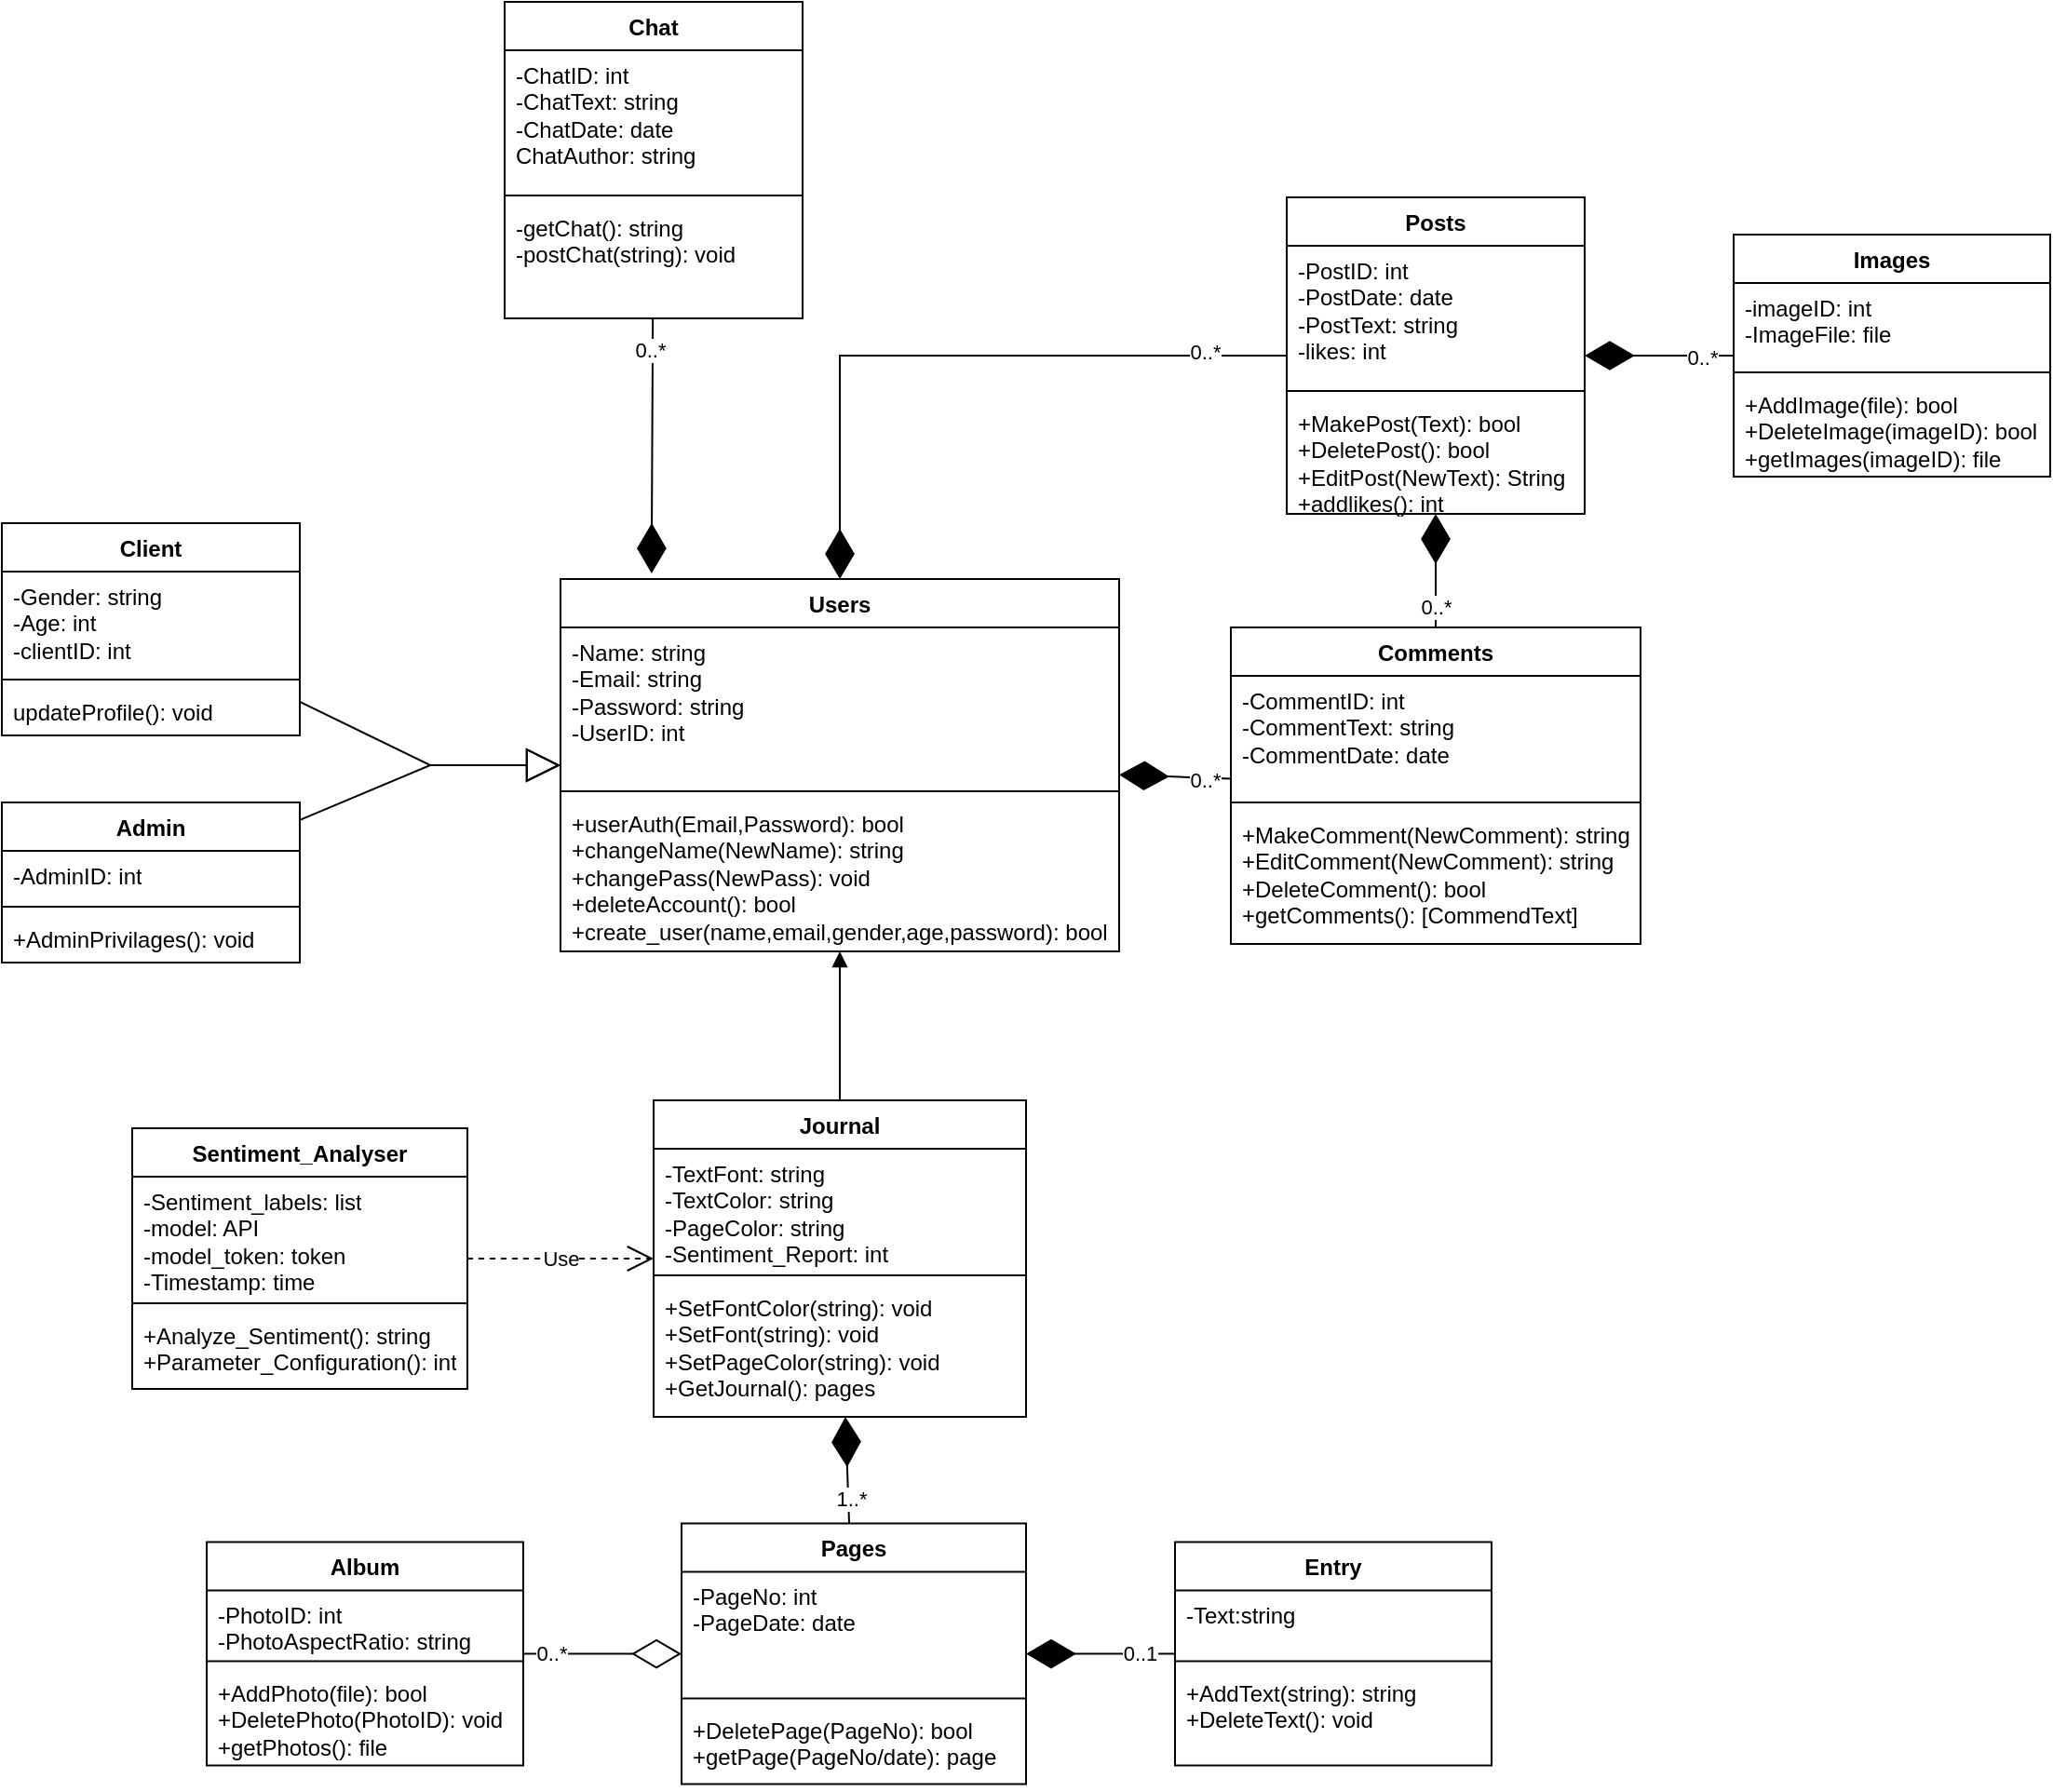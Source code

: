 <mxfile version="23.1.6" type="device">
  <diagram id="C5RBs43oDa-KdzZeNtuy" name="Page-1">
    <mxGraphModel dx="2261" dy="1907" grid="1" gridSize="10" guides="1" tooltips="1" connect="1" arrows="1" fold="1" page="1" pageScale="1" pageWidth="827" pageHeight="1169" background="#ffffff" math="0" shadow="0">
      <root>
        <mxCell id="WIyWlLk6GJQsqaUBKTNV-0" />
        <mxCell id="WIyWlLk6GJQsqaUBKTNV-1" parent="WIyWlLk6GJQsqaUBKTNV-0" />
        <mxCell id="Gog8sl2S-dPBZnZGHHs7-5" value="Users" style="swimlane;fontStyle=1;align=center;verticalAlign=top;childLayout=stackLayout;horizontal=1;startSize=26;horizontalStack=0;resizeParent=1;resizeParentMax=0;resizeLast=0;collapsible=1;marginBottom=0;whiteSpace=wrap;html=1;" parent="WIyWlLk6GJQsqaUBKTNV-1" vertex="1">
          <mxGeometry x="-150" y="-40" width="300" height="200" as="geometry" />
        </mxCell>
        <mxCell id="Gog8sl2S-dPBZnZGHHs7-6" value="-Name: string&lt;br&gt;-Email: string&lt;br&gt;-Password: string&lt;br&gt;&lt;div&gt;-UserID: int&lt;/div&gt;" style="text;strokeColor=none;fillColor=none;align=left;verticalAlign=top;spacingLeft=4;spacingRight=4;overflow=hidden;rotatable=0;points=[[0,0.5],[1,0.5]];portConstraint=eastwest;whiteSpace=wrap;html=1;" parent="Gog8sl2S-dPBZnZGHHs7-5" vertex="1">
          <mxGeometry y="26" width="300" height="84" as="geometry" />
        </mxCell>
        <mxCell id="Gog8sl2S-dPBZnZGHHs7-7" value="" style="line;strokeWidth=1;fillColor=none;align=left;verticalAlign=middle;spacingTop=-1;spacingLeft=3;spacingRight=3;rotatable=0;labelPosition=right;points=[];portConstraint=eastwest;strokeColor=inherit;" parent="Gog8sl2S-dPBZnZGHHs7-5" vertex="1">
          <mxGeometry y="110" width="300" height="8" as="geometry" />
        </mxCell>
        <mxCell id="Gog8sl2S-dPBZnZGHHs7-8" value="+userAuth(Email,Password): bool&lt;br&gt;+changeName(NewName): string&lt;br&gt;+changePass(NewPass): void&lt;br&gt;+deleteAccount(): bool&lt;br&gt;+create_user(name,email,gender,age,password): bool" style="text;strokeColor=none;fillColor=none;align=left;verticalAlign=top;spacingLeft=4;spacingRight=4;overflow=hidden;rotatable=0;points=[[0,0.5],[1,0.5]];portConstraint=eastwest;whiteSpace=wrap;html=1;" parent="Gog8sl2S-dPBZnZGHHs7-5" vertex="1">
          <mxGeometry y="118" width="300" height="82" as="geometry" />
        </mxCell>
        <mxCell id="Gog8sl2S-dPBZnZGHHs7-10" value="Posts" style="swimlane;fontStyle=1;align=center;verticalAlign=top;childLayout=stackLayout;horizontal=1;startSize=26;horizontalStack=0;resizeParent=1;resizeParentMax=0;resizeLast=0;collapsible=1;marginBottom=0;whiteSpace=wrap;html=1;" parent="WIyWlLk6GJQsqaUBKTNV-1" vertex="1">
          <mxGeometry x="240" y="-245" width="160" height="170" as="geometry" />
        </mxCell>
        <mxCell id="Gog8sl2S-dPBZnZGHHs7-11" value="-PostID: int&lt;br&gt;-PostDate: date&lt;br&gt;-PostText: string&lt;div&gt;-likes: int&lt;/div&gt;" style="text;strokeColor=none;fillColor=none;align=left;verticalAlign=top;spacingLeft=4;spacingRight=4;overflow=hidden;rotatable=0;points=[[0,0.5],[1,0.5]];portConstraint=eastwest;whiteSpace=wrap;html=1;" parent="Gog8sl2S-dPBZnZGHHs7-10" vertex="1">
          <mxGeometry y="26" width="160" height="74" as="geometry" />
        </mxCell>
        <mxCell id="Gog8sl2S-dPBZnZGHHs7-12" value="" style="line;strokeWidth=1;fillColor=none;align=left;verticalAlign=middle;spacingTop=-1;spacingLeft=3;spacingRight=3;rotatable=0;labelPosition=right;points=[];portConstraint=eastwest;strokeColor=inherit;" parent="Gog8sl2S-dPBZnZGHHs7-10" vertex="1">
          <mxGeometry y="100" width="160" height="8" as="geometry" />
        </mxCell>
        <mxCell id="Gog8sl2S-dPBZnZGHHs7-13" value="+MakePost(Text): bool&lt;br&gt;+DeletePost(): bool&lt;br&gt;+EditPost(NewText): String&lt;br&gt;+addlikes(): int" style="text;strokeColor=none;fillColor=none;align=left;verticalAlign=top;spacingLeft=4;spacingRight=4;overflow=hidden;rotatable=0;points=[[0,0.5],[1,0.5]];portConstraint=eastwest;whiteSpace=wrap;html=1;" parent="Gog8sl2S-dPBZnZGHHs7-10" vertex="1">
          <mxGeometry y="108" width="160" height="62" as="geometry" />
        </mxCell>
        <mxCell id="Gog8sl2S-dPBZnZGHHs7-18" value="Comments" style="swimlane;fontStyle=1;align=center;verticalAlign=top;childLayout=stackLayout;horizontal=1;startSize=26;horizontalStack=0;resizeParent=1;resizeParentMax=0;resizeLast=0;collapsible=1;marginBottom=0;whiteSpace=wrap;html=1;" parent="WIyWlLk6GJQsqaUBKTNV-1" vertex="1">
          <mxGeometry x="210" y="-14" width="220" height="170" as="geometry" />
        </mxCell>
        <mxCell id="Gog8sl2S-dPBZnZGHHs7-19" value="-CommentID: int&lt;br&gt;-CommentText: string&lt;br&gt;-CommentDate: date" style="text;strokeColor=none;fillColor=none;align=left;verticalAlign=top;spacingLeft=4;spacingRight=4;overflow=hidden;rotatable=0;points=[[0,0.5],[1,0.5]];portConstraint=eastwest;whiteSpace=wrap;html=1;" parent="Gog8sl2S-dPBZnZGHHs7-18" vertex="1">
          <mxGeometry y="26" width="220" height="64" as="geometry" />
        </mxCell>
        <mxCell id="Gog8sl2S-dPBZnZGHHs7-20" value="" style="line;strokeWidth=1;fillColor=none;align=left;verticalAlign=middle;spacingTop=-1;spacingLeft=3;spacingRight=3;rotatable=0;labelPosition=right;points=[];portConstraint=eastwest;strokeColor=inherit;" parent="Gog8sl2S-dPBZnZGHHs7-18" vertex="1">
          <mxGeometry y="90" width="220" height="8" as="geometry" />
        </mxCell>
        <mxCell id="Gog8sl2S-dPBZnZGHHs7-21" value="+MakeComment(NewComment): string&lt;br&gt;+EditComment(NewComment): string&lt;br&gt;+DeleteComment(): bool&lt;br&gt;+getComments(): [CommendText]" style="text;strokeColor=none;fillColor=none;align=left;verticalAlign=top;spacingLeft=4;spacingRight=4;overflow=hidden;rotatable=0;points=[[0,0.5],[1,0.5]];portConstraint=eastwest;whiteSpace=wrap;html=1;" parent="Gog8sl2S-dPBZnZGHHs7-18" vertex="1">
          <mxGeometry y="98" width="220" height="72" as="geometry" />
        </mxCell>
        <mxCell id="Gog8sl2S-dPBZnZGHHs7-25" value="" style="endArrow=diamondThin;endFill=1;endSize=24;html=1;rounded=0;" parent="WIyWlLk6GJQsqaUBKTNV-1" source="Gog8sl2S-dPBZnZGHHs7-18" target="Gog8sl2S-dPBZnZGHHs7-10" edge="1">
          <mxGeometry width="160" relative="1" as="geometry">
            <mxPoint x="620" y="110" as="sourcePoint" />
            <mxPoint x="680" y="180" as="targetPoint" />
            <Array as="points" />
          </mxGeometry>
        </mxCell>
        <mxCell id="Gog8sl2S-dPBZnZGHHs7-33" value="0..*" style="edgeLabel;html=1;align=center;verticalAlign=middle;resizable=0;points=[];" parent="Gog8sl2S-dPBZnZGHHs7-25" vertex="1" connectable="0">
          <mxGeometry x="-0.647" relative="1" as="geometry">
            <mxPoint as="offset" />
          </mxGeometry>
        </mxCell>
        <mxCell id="Gog8sl2S-dPBZnZGHHs7-26" value="" style="endArrow=diamondThin;endFill=1;endSize=24;html=1;rounded=0;" parent="WIyWlLk6GJQsqaUBKTNV-1" source="Gog8sl2S-dPBZnZGHHs7-18" target="Gog8sl2S-dPBZnZGHHs7-5" edge="1">
          <mxGeometry width="160" relative="1" as="geometry">
            <mxPoint x="330" y="220" as="sourcePoint" />
            <mxPoint x="420" y="360" as="targetPoint" />
          </mxGeometry>
        </mxCell>
        <mxCell id="Gog8sl2S-dPBZnZGHHs7-77" value="0..*" style="edgeLabel;html=1;align=center;verticalAlign=middle;resizable=0;points=[];" parent="Gog8sl2S-dPBZnZGHHs7-26" vertex="1" connectable="0">
          <mxGeometry x="-0.52" y="1" relative="1" as="geometry">
            <mxPoint as="offset" />
          </mxGeometry>
        </mxCell>
        <mxCell id="Gog8sl2S-dPBZnZGHHs7-27" value="" style="endArrow=diamondThin;endFill=1;endSize=24;html=1;rounded=0;" parent="WIyWlLk6GJQsqaUBKTNV-1" source="Gog8sl2S-dPBZnZGHHs7-10" target="Gog8sl2S-dPBZnZGHHs7-5" edge="1">
          <mxGeometry width="160" relative="1" as="geometry">
            <mxPoint x="540" y="308" as="sourcePoint" />
            <mxPoint x="330" y="308" as="targetPoint" />
            <Array as="points">
              <mxPoint y="-160" />
            </Array>
          </mxGeometry>
        </mxCell>
        <mxCell id="Gog8sl2S-dPBZnZGHHs7-34" value="0..*" style="edgeLabel;html=1;align=center;verticalAlign=middle;resizable=0;points=[];" parent="Gog8sl2S-dPBZnZGHHs7-27" vertex="1" connectable="0">
          <mxGeometry x="-0.754" y="-2" relative="1" as="geometry">
            <mxPoint as="offset" />
          </mxGeometry>
        </mxCell>
        <mxCell id="Gog8sl2S-dPBZnZGHHs7-28" value="Journal" style="swimlane;fontStyle=1;align=center;verticalAlign=top;childLayout=stackLayout;horizontal=1;startSize=26;horizontalStack=0;resizeParent=1;resizeParentMax=0;resizeLast=0;collapsible=1;marginBottom=0;whiteSpace=wrap;html=1;" parent="WIyWlLk6GJQsqaUBKTNV-1" vertex="1">
          <mxGeometry x="-100" y="240" width="200" height="170" as="geometry" />
        </mxCell>
        <mxCell id="Gog8sl2S-dPBZnZGHHs7-29" value="-TextFont: string&lt;br&gt;-TextColor: string&lt;br&gt;-PageColor: string&lt;br&gt;-Sentiment_Report: int" style="text;strokeColor=none;fillColor=none;align=left;verticalAlign=top;spacingLeft=4;spacingRight=4;overflow=hidden;rotatable=0;points=[[0,0.5],[1,0.5]];portConstraint=eastwest;whiteSpace=wrap;html=1;" parent="Gog8sl2S-dPBZnZGHHs7-28" vertex="1">
          <mxGeometry y="26" width="200" height="64" as="geometry" />
        </mxCell>
        <mxCell id="Gog8sl2S-dPBZnZGHHs7-30" value="" style="line;strokeWidth=1;fillColor=none;align=left;verticalAlign=middle;spacingTop=-1;spacingLeft=3;spacingRight=3;rotatable=0;labelPosition=right;points=[];portConstraint=eastwest;strokeColor=inherit;" parent="Gog8sl2S-dPBZnZGHHs7-28" vertex="1">
          <mxGeometry y="90" width="200" height="8" as="geometry" />
        </mxCell>
        <mxCell id="Gog8sl2S-dPBZnZGHHs7-31" value="+SetFontColor(string): void&lt;br&gt;+SetFont(string): void&lt;br&gt;+SetPageColor(string): void&lt;br&gt;+GetJournal(): pages" style="text;strokeColor=none;fillColor=none;align=left;verticalAlign=top;spacingLeft=4;spacingRight=4;overflow=hidden;rotatable=0;points=[[0,0.5],[1,0.5]];portConstraint=eastwest;whiteSpace=wrap;html=1;" parent="Gog8sl2S-dPBZnZGHHs7-28" vertex="1">
          <mxGeometry y="98" width="200" height="72" as="geometry" />
        </mxCell>
        <mxCell id="Gog8sl2S-dPBZnZGHHs7-39" value="Pages" style="swimlane;fontStyle=1;align=center;verticalAlign=top;childLayout=stackLayout;horizontal=1;startSize=26;horizontalStack=0;resizeParent=1;resizeParentMax=0;resizeLast=0;collapsible=1;marginBottom=0;whiteSpace=wrap;html=1;" parent="WIyWlLk6GJQsqaUBKTNV-1" vertex="1">
          <mxGeometry x="-85" y="467.27" width="185" height="140" as="geometry" />
        </mxCell>
        <mxCell id="Gog8sl2S-dPBZnZGHHs7-40" value="-PageNo: int&lt;br&gt;-PageDate: date" style="text;strokeColor=none;fillColor=none;align=left;verticalAlign=top;spacingLeft=4;spacingRight=4;overflow=hidden;rotatable=0;points=[[0,0.5],[1,0.5]];portConstraint=eastwest;whiteSpace=wrap;html=1;" parent="Gog8sl2S-dPBZnZGHHs7-39" vertex="1">
          <mxGeometry y="26" width="185" height="64" as="geometry" />
        </mxCell>
        <mxCell id="Gog8sl2S-dPBZnZGHHs7-41" value="" style="line;strokeWidth=1;fillColor=none;align=left;verticalAlign=middle;spacingTop=-1;spacingLeft=3;spacingRight=3;rotatable=0;labelPosition=right;points=[];portConstraint=eastwest;strokeColor=inherit;" parent="Gog8sl2S-dPBZnZGHHs7-39" vertex="1">
          <mxGeometry y="90" width="185" height="8" as="geometry" />
        </mxCell>
        <mxCell id="Gog8sl2S-dPBZnZGHHs7-42" value="+DeletePage(PageNo): bool&lt;br&gt;+getPage(PageNo/date): page" style="text;strokeColor=none;fillColor=none;align=left;verticalAlign=top;spacingLeft=4;spacingRight=4;overflow=hidden;rotatable=0;points=[[0,0.5],[1,0.5]];portConstraint=eastwest;whiteSpace=wrap;html=1;" parent="Gog8sl2S-dPBZnZGHHs7-39" vertex="1">
          <mxGeometry y="98" width="185" height="42" as="geometry" />
        </mxCell>
        <mxCell id="Gog8sl2S-dPBZnZGHHs7-43" value="Album" style="swimlane;fontStyle=1;align=center;verticalAlign=top;childLayout=stackLayout;horizontal=1;startSize=26;horizontalStack=0;resizeParent=1;resizeParentMax=0;resizeLast=0;collapsible=1;marginBottom=0;whiteSpace=wrap;html=1;" parent="WIyWlLk6GJQsqaUBKTNV-1" vertex="1">
          <mxGeometry x="-340" y="477.27" width="170" height="120" as="geometry" />
        </mxCell>
        <mxCell id="Gog8sl2S-dPBZnZGHHs7-44" value="-PhotoID: int&lt;br&gt;-PhotoAspectRatio: string" style="text;strokeColor=none;fillColor=none;align=left;verticalAlign=top;spacingLeft=4;spacingRight=4;overflow=hidden;rotatable=0;points=[[0,0.5],[1,0.5]];portConstraint=eastwest;whiteSpace=wrap;html=1;" parent="Gog8sl2S-dPBZnZGHHs7-43" vertex="1">
          <mxGeometry y="26" width="170" height="34" as="geometry" />
        </mxCell>
        <mxCell id="Gog8sl2S-dPBZnZGHHs7-45" value="" style="line;strokeWidth=1;fillColor=none;align=left;verticalAlign=middle;spacingTop=-1;spacingLeft=3;spacingRight=3;rotatable=0;labelPosition=right;points=[];portConstraint=eastwest;strokeColor=inherit;" parent="Gog8sl2S-dPBZnZGHHs7-43" vertex="1">
          <mxGeometry y="60" width="170" height="8" as="geometry" />
        </mxCell>
        <mxCell id="Gog8sl2S-dPBZnZGHHs7-46" value="+AddPhoto(file): bool&lt;br&gt;+DeletePhoto(PhotoID): void&lt;br&gt;+getPhotos(): file" style="text;strokeColor=none;fillColor=none;align=left;verticalAlign=top;spacingLeft=4;spacingRight=4;overflow=hidden;rotatable=0;points=[[0,0.5],[1,0.5]];portConstraint=eastwest;whiteSpace=wrap;html=1;" parent="Gog8sl2S-dPBZnZGHHs7-43" vertex="1">
          <mxGeometry y="68" width="170" height="52" as="geometry" />
        </mxCell>
        <mxCell id="Gog8sl2S-dPBZnZGHHs7-47" value="" style="endArrow=diamondThin;endFill=1;endSize=24;html=1;rounded=0;" parent="WIyWlLk6GJQsqaUBKTNV-1" source="Gog8sl2S-dPBZnZGHHs7-39" target="Gog8sl2S-dPBZnZGHHs7-28" edge="1">
          <mxGeometry width="160" relative="1" as="geometry">
            <mxPoint x="110" y="474" as="sourcePoint" />
            <mxPoint x="190" y="594" as="targetPoint" />
          </mxGeometry>
        </mxCell>
        <mxCell id="Gog8sl2S-dPBZnZGHHs7-56" value="1..*" style="edgeLabel;html=1;align=center;verticalAlign=middle;resizable=0;points=[];" parent="Gog8sl2S-dPBZnZGHHs7-47" vertex="1" connectable="0">
          <mxGeometry x="-0.525" y="-1" relative="1" as="geometry">
            <mxPoint as="offset" />
          </mxGeometry>
        </mxCell>
        <mxCell id="Gog8sl2S-dPBZnZGHHs7-48" value="Entry" style="swimlane;fontStyle=1;align=center;verticalAlign=top;childLayout=stackLayout;horizontal=1;startSize=26;horizontalStack=0;resizeParent=1;resizeParentMax=0;resizeLast=0;collapsible=1;marginBottom=0;whiteSpace=wrap;html=1;" parent="WIyWlLk6GJQsqaUBKTNV-1" vertex="1">
          <mxGeometry x="180" y="477.27" width="170" height="120" as="geometry" />
        </mxCell>
        <mxCell id="Gog8sl2S-dPBZnZGHHs7-49" value="-Text:string" style="text;strokeColor=none;fillColor=none;align=left;verticalAlign=top;spacingLeft=4;spacingRight=4;overflow=hidden;rotatable=0;points=[[0,0.5],[1,0.5]];portConstraint=eastwest;whiteSpace=wrap;html=1;" parent="Gog8sl2S-dPBZnZGHHs7-48" vertex="1">
          <mxGeometry y="26" width="170" height="34" as="geometry" />
        </mxCell>
        <mxCell id="Gog8sl2S-dPBZnZGHHs7-50" value="" style="line;strokeWidth=1;fillColor=none;align=left;verticalAlign=middle;spacingTop=-1;spacingLeft=3;spacingRight=3;rotatable=0;labelPosition=right;points=[];portConstraint=eastwest;strokeColor=inherit;" parent="Gog8sl2S-dPBZnZGHHs7-48" vertex="1">
          <mxGeometry y="60" width="170" height="8" as="geometry" />
        </mxCell>
        <mxCell id="Gog8sl2S-dPBZnZGHHs7-51" value="+AddText(string): string&lt;br&gt;+DeleteText(): void" style="text;strokeColor=none;fillColor=none;align=left;verticalAlign=top;spacingLeft=4;spacingRight=4;overflow=hidden;rotatable=0;points=[[0,0.5],[1,0.5]];portConstraint=eastwest;whiteSpace=wrap;html=1;" parent="Gog8sl2S-dPBZnZGHHs7-48" vertex="1">
          <mxGeometry y="68" width="170" height="52" as="geometry" />
        </mxCell>
        <mxCell id="Gog8sl2S-dPBZnZGHHs7-61" value="Sentiment_Analyser" style="swimlane;fontStyle=1;align=center;verticalAlign=top;childLayout=stackLayout;horizontal=1;startSize=26;horizontalStack=0;resizeParent=1;resizeParentMax=0;resizeLast=0;collapsible=1;marginBottom=0;whiteSpace=wrap;html=1;" parent="WIyWlLk6GJQsqaUBKTNV-1" vertex="1">
          <mxGeometry x="-380" y="255" width="180" height="140" as="geometry" />
        </mxCell>
        <mxCell id="Gog8sl2S-dPBZnZGHHs7-62" value="-Sentiment_labels: list&lt;br&gt;-model: API&lt;br&gt;-model_token: token&lt;br&gt;-Timestamp: time&lt;br&gt;-parameter: int" style="text;strokeColor=none;fillColor=none;align=left;verticalAlign=top;spacingLeft=4;spacingRight=4;overflow=hidden;rotatable=0;points=[[0,0.5],[1,0.5]];portConstraint=eastwest;whiteSpace=wrap;html=1;" parent="Gog8sl2S-dPBZnZGHHs7-61" vertex="1">
          <mxGeometry y="26" width="180" height="64" as="geometry" />
        </mxCell>
        <mxCell id="Gog8sl2S-dPBZnZGHHs7-63" value="" style="line;strokeWidth=1;fillColor=none;align=left;verticalAlign=middle;spacingTop=-1;spacingLeft=3;spacingRight=3;rotatable=0;labelPosition=right;points=[];portConstraint=eastwest;strokeColor=inherit;" parent="Gog8sl2S-dPBZnZGHHs7-61" vertex="1">
          <mxGeometry y="90" width="180" height="8" as="geometry" />
        </mxCell>
        <mxCell id="Gog8sl2S-dPBZnZGHHs7-64" value="+Analyze_Sentiment(): string&lt;br&gt;+Parameter_Configuration(): int" style="text;strokeColor=none;fillColor=none;align=left;verticalAlign=top;spacingLeft=4;spacingRight=4;overflow=hidden;rotatable=0;points=[[0,0.5],[1,0.5]];portConstraint=eastwest;whiteSpace=wrap;html=1;" parent="Gog8sl2S-dPBZnZGHHs7-61" vertex="1">
          <mxGeometry y="98" width="180" height="42" as="geometry" />
        </mxCell>
        <mxCell id="Gog8sl2S-dPBZnZGHHs7-72" value="Images" style="swimlane;fontStyle=1;align=center;verticalAlign=top;childLayout=stackLayout;horizontal=1;startSize=26;horizontalStack=0;resizeParent=1;resizeParentMax=0;resizeLast=0;collapsible=1;marginBottom=0;whiteSpace=wrap;html=1;" parent="WIyWlLk6GJQsqaUBKTNV-1" vertex="1">
          <mxGeometry x="480" y="-225" width="170" height="130" as="geometry" />
        </mxCell>
        <mxCell id="Gog8sl2S-dPBZnZGHHs7-73" value="-imageID: int&lt;br&gt;-ImageFile: file" style="text;strokeColor=none;fillColor=none;align=left;verticalAlign=top;spacingLeft=4;spacingRight=4;overflow=hidden;rotatable=0;points=[[0,0.5],[1,0.5]];portConstraint=eastwest;whiteSpace=wrap;html=1;" parent="Gog8sl2S-dPBZnZGHHs7-72" vertex="1">
          <mxGeometry y="26" width="170" height="44" as="geometry" />
        </mxCell>
        <mxCell id="Gog8sl2S-dPBZnZGHHs7-74" value="" style="line;strokeWidth=1;fillColor=none;align=left;verticalAlign=middle;spacingTop=-1;spacingLeft=3;spacingRight=3;rotatable=0;labelPosition=right;points=[];portConstraint=eastwest;strokeColor=inherit;" parent="Gog8sl2S-dPBZnZGHHs7-72" vertex="1">
          <mxGeometry y="70" width="170" height="8" as="geometry" />
        </mxCell>
        <mxCell id="Gog8sl2S-dPBZnZGHHs7-75" value="+AddImage(file): bool&lt;br&gt;+DeleteImage(imageID): bool&lt;br&gt;+getImages(imageID): file&lt;br&gt;&lt;div&gt;&lt;br&gt;&lt;/div&gt;" style="text;strokeColor=none;fillColor=none;align=left;verticalAlign=top;spacingLeft=4;spacingRight=4;overflow=hidden;rotatable=0;points=[[0,0.5],[1,0.5]];portConstraint=eastwest;whiteSpace=wrap;html=1;" parent="Gog8sl2S-dPBZnZGHHs7-72" vertex="1">
          <mxGeometry y="78" width="170" height="52" as="geometry" />
        </mxCell>
        <mxCell id="Gog8sl2S-dPBZnZGHHs7-76" value="" style="endArrow=diamondThin;endFill=1;endSize=24;html=1;rounded=0;" parent="WIyWlLk6GJQsqaUBKTNV-1" source="Gog8sl2S-dPBZnZGHHs7-72" target="Gog8sl2S-dPBZnZGHHs7-10" edge="1">
          <mxGeometry width="160" relative="1" as="geometry">
            <mxPoint x="370" y="-90" as="sourcePoint" />
            <mxPoint x="600" as="targetPoint" />
          </mxGeometry>
        </mxCell>
        <mxCell id="Gog8sl2S-dPBZnZGHHs7-78" value="0..*" style="edgeLabel;html=1;align=center;verticalAlign=middle;resizable=0;points=[];" parent="Gog8sl2S-dPBZnZGHHs7-76" vertex="1" connectable="0">
          <mxGeometry x="-0.57" y="1" relative="1" as="geometry">
            <mxPoint as="offset" />
          </mxGeometry>
        </mxCell>
        <mxCell id="Gog8sl2S-dPBZnZGHHs7-79" value="Use" style="endArrow=open;endSize=12;dashed=1;html=1;rounded=0;" parent="WIyWlLk6GJQsqaUBKTNV-1" source="Gog8sl2S-dPBZnZGHHs7-61" target="Gog8sl2S-dPBZnZGHHs7-28" edge="1">
          <mxGeometry width="160" relative="1" as="geometry">
            <mxPoint x="-100" y="300" as="sourcePoint" />
            <mxPoint x="-100" y="310" as="targetPoint" />
            <Array as="points" />
          </mxGeometry>
        </mxCell>
        <mxCell id="Gog8sl2S-dPBZnZGHHs7-83" value="" style="endArrow=diamondThin;endFill=1;endSize=24;html=1;rounded=0;" parent="WIyWlLk6GJQsqaUBKTNV-1" source="Gog8sl2S-dPBZnZGHHs7-48" target="Gog8sl2S-dPBZnZGHHs7-39" edge="1">
          <mxGeometry width="160" relative="1" as="geometry">
            <mxPoint x="20" y="487" as="sourcePoint" />
            <mxPoint x="20" y="400" as="targetPoint" />
          </mxGeometry>
        </mxCell>
        <mxCell id="Gog8sl2S-dPBZnZGHHs7-84" value="0..1" style="edgeLabel;html=1;align=center;verticalAlign=middle;resizable=0;points=[];" parent="Gog8sl2S-dPBZnZGHHs7-83" vertex="1" connectable="0">
          <mxGeometry x="-0.525" y="-1" relative="1" as="geometry">
            <mxPoint as="offset" />
          </mxGeometry>
        </mxCell>
        <mxCell id="Gog8sl2S-dPBZnZGHHs7-85" value="" style="endArrow=diamondThin;endFill=0;endSize=24;html=1;rounded=0;" parent="WIyWlLk6GJQsqaUBKTNV-1" source="Gog8sl2S-dPBZnZGHHs7-43" target="Gog8sl2S-dPBZnZGHHs7-39" edge="1">
          <mxGeometry width="160" relative="1" as="geometry">
            <mxPoint x="-140" y="450" as="sourcePoint" />
            <mxPoint x="20" y="450" as="targetPoint" />
          </mxGeometry>
        </mxCell>
        <mxCell id="Gog8sl2S-dPBZnZGHHs7-87" value="0..*" style="edgeLabel;html=1;align=center;verticalAlign=middle;resizable=0;points=[];" parent="Gog8sl2S-dPBZnZGHHs7-85" vertex="1" connectable="0">
          <mxGeometry x="-0.658" y="1" relative="1" as="geometry">
            <mxPoint as="offset" />
          </mxGeometry>
        </mxCell>
        <mxCell id="Gog8sl2S-dPBZnZGHHs7-91" value="" style="html=1;verticalAlign=bottom;endArrow=block;curved=0;rounded=0;" parent="WIyWlLk6GJQsqaUBKTNV-1" source="Gog8sl2S-dPBZnZGHHs7-28" target="Gog8sl2S-dPBZnZGHHs7-5" edge="1">
          <mxGeometry width="80" relative="1" as="geometry">
            <mxPoint x="-50" y="270" as="sourcePoint" />
            <mxPoint x="30" y="270" as="targetPoint" />
          </mxGeometry>
        </mxCell>
        <mxCell id="Gog8sl2S-dPBZnZGHHs7-92" value="Admin" style="swimlane;fontStyle=1;align=center;verticalAlign=top;childLayout=stackLayout;horizontal=1;startSize=26;horizontalStack=0;resizeParent=1;resizeParentMax=0;resizeLast=0;collapsible=1;marginBottom=0;whiteSpace=wrap;html=1;" parent="WIyWlLk6GJQsqaUBKTNV-1" vertex="1">
          <mxGeometry x="-450" y="80" width="160" height="86" as="geometry" />
        </mxCell>
        <mxCell id="Gog8sl2S-dPBZnZGHHs7-93" value="-AdminID: int" style="text;strokeColor=none;fillColor=none;align=left;verticalAlign=top;spacingLeft=4;spacingRight=4;overflow=hidden;rotatable=0;points=[[0,0.5],[1,0.5]];portConstraint=eastwest;whiteSpace=wrap;html=1;" parent="Gog8sl2S-dPBZnZGHHs7-92" vertex="1">
          <mxGeometry y="26" width="160" height="26" as="geometry" />
        </mxCell>
        <mxCell id="Gog8sl2S-dPBZnZGHHs7-94" value="" style="line;strokeWidth=1;fillColor=none;align=left;verticalAlign=middle;spacingTop=-1;spacingLeft=3;spacingRight=3;rotatable=0;labelPosition=right;points=[];portConstraint=eastwest;strokeColor=inherit;" parent="Gog8sl2S-dPBZnZGHHs7-92" vertex="1">
          <mxGeometry y="52" width="160" height="8" as="geometry" />
        </mxCell>
        <mxCell id="Gog8sl2S-dPBZnZGHHs7-95" value="+AdminPrivilages(): void" style="text;strokeColor=none;fillColor=none;align=left;verticalAlign=top;spacingLeft=4;spacingRight=4;overflow=hidden;rotatable=0;points=[[0,0.5],[1,0.5]];portConstraint=eastwest;whiteSpace=wrap;html=1;" parent="Gog8sl2S-dPBZnZGHHs7-92" vertex="1">
          <mxGeometry y="60" width="160" height="26" as="geometry" />
        </mxCell>
        <mxCell id="Gog8sl2S-dPBZnZGHHs7-96" value="Client" style="swimlane;fontStyle=1;align=center;verticalAlign=top;childLayout=stackLayout;horizontal=1;startSize=26;horizontalStack=0;resizeParent=1;resizeParentMax=0;resizeLast=0;collapsible=1;marginBottom=0;whiteSpace=wrap;html=1;" parent="WIyWlLk6GJQsqaUBKTNV-1" vertex="1">
          <mxGeometry x="-450" y="-70" width="160" height="114" as="geometry" />
        </mxCell>
        <mxCell id="Gog8sl2S-dPBZnZGHHs7-97" value="-Gender: string&lt;br&gt;-Age: int&lt;br&gt;-clientID: int" style="text;strokeColor=none;fillColor=none;align=left;verticalAlign=top;spacingLeft=4;spacingRight=4;overflow=hidden;rotatable=0;points=[[0,0.5],[1,0.5]];portConstraint=eastwest;whiteSpace=wrap;html=1;" parent="Gog8sl2S-dPBZnZGHHs7-96" vertex="1">
          <mxGeometry y="26" width="160" height="54" as="geometry" />
        </mxCell>
        <mxCell id="Gog8sl2S-dPBZnZGHHs7-98" value="" style="line;strokeWidth=1;fillColor=none;align=left;verticalAlign=middle;spacingTop=-1;spacingLeft=3;spacingRight=3;rotatable=0;labelPosition=right;points=[];portConstraint=eastwest;strokeColor=inherit;" parent="Gog8sl2S-dPBZnZGHHs7-96" vertex="1">
          <mxGeometry y="80" width="160" height="8" as="geometry" />
        </mxCell>
        <mxCell id="Gog8sl2S-dPBZnZGHHs7-99" value="updateProfile(): void" style="text;strokeColor=none;fillColor=none;align=left;verticalAlign=top;spacingLeft=4;spacingRight=4;overflow=hidden;rotatable=0;points=[[0,0.5],[1,0.5]];portConstraint=eastwest;whiteSpace=wrap;html=1;" parent="Gog8sl2S-dPBZnZGHHs7-96" vertex="1">
          <mxGeometry y="88" width="160" height="26" as="geometry" />
        </mxCell>
        <mxCell id="a5kNeSCLx_zp2VpnFsLW-0" value="Chat" style="swimlane;fontStyle=1;align=center;verticalAlign=top;childLayout=stackLayout;horizontal=1;startSize=26;horizontalStack=0;resizeParent=1;resizeParentMax=0;resizeLast=0;collapsible=1;marginBottom=0;whiteSpace=wrap;html=1;" parent="WIyWlLk6GJQsqaUBKTNV-1" vertex="1">
          <mxGeometry x="-180" y="-350" width="160" height="170" as="geometry" />
        </mxCell>
        <mxCell id="a5kNeSCLx_zp2VpnFsLW-1" value="-ChatID: int&lt;br&gt;-ChatText: string&lt;br&gt;-ChatDate: date&lt;br&gt;ChatAuthor: string" style="text;strokeColor=none;fillColor=none;align=left;verticalAlign=top;spacingLeft=4;spacingRight=4;overflow=hidden;rotatable=0;points=[[0,0.5],[1,0.5]];portConstraint=eastwest;whiteSpace=wrap;html=1;" parent="a5kNeSCLx_zp2VpnFsLW-0" vertex="1">
          <mxGeometry y="26" width="160" height="74" as="geometry" />
        </mxCell>
        <mxCell id="a5kNeSCLx_zp2VpnFsLW-2" value="" style="line;strokeWidth=1;fillColor=none;align=left;verticalAlign=middle;spacingTop=-1;spacingLeft=3;spacingRight=3;rotatable=0;labelPosition=right;points=[];portConstraint=eastwest;strokeColor=inherit;" parent="a5kNeSCLx_zp2VpnFsLW-0" vertex="1">
          <mxGeometry y="100" width="160" height="8" as="geometry" />
        </mxCell>
        <mxCell id="a5kNeSCLx_zp2VpnFsLW-3" value="-getChat(): string&lt;br&gt;-postChat(string): void" style="text;strokeColor=none;fillColor=none;align=left;verticalAlign=top;spacingLeft=4;spacingRight=4;overflow=hidden;rotatable=0;points=[[0,0.5],[1,0.5]];portConstraint=eastwest;whiteSpace=wrap;html=1;" parent="a5kNeSCLx_zp2VpnFsLW-0" vertex="1">
          <mxGeometry y="108" width="160" height="62" as="geometry" />
        </mxCell>
        <mxCell id="a5kNeSCLx_zp2VpnFsLW-6" value="" style="endArrow=block;endSize=16;endFill=0;html=1;rounded=0;" parent="WIyWlLk6GJQsqaUBKTNV-1" source="Gog8sl2S-dPBZnZGHHs7-92" target="Gog8sl2S-dPBZnZGHHs7-5" edge="1">
          <mxGeometry width="160" relative="1" as="geometry">
            <mxPoint x="-70" y="210" as="sourcePoint" />
            <mxPoint x="90" y="210" as="targetPoint" />
            <Array as="points">
              <mxPoint x="-220" y="60" />
            </Array>
          </mxGeometry>
        </mxCell>
        <mxCell id="a5kNeSCLx_zp2VpnFsLW-8" value="" style="endArrow=block;endSize=16;endFill=0;html=1;rounded=0;" parent="WIyWlLk6GJQsqaUBKTNV-1" source="Gog8sl2S-dPBZnZGHHs7-96" target="Gog8sl2S-dPBZnZGHHs7-5" edge="1">
          <mxGeometry width="160" relative="1" as="geometry">
            <mxPoint x="-60" y="220" as="sourcePoint" />
            <mxPoint x="100" y="220" as="targetPoint" />
            <Array as="points">
              <mxPoint x="-220" y="60" />
            </Array>
          </mxGeometry>
        </mxCell>
        <mxCell id="a5kNeSCLx_zp2VpnFsLW-4" value="" style="endArrow=diamondThin;endFill=1;endSize=24;html=1;rounded=0;entryX=0.163;entryY=-0.015;entryDx=0;entryDy=0;entryPerimeter=0;" parent="WIyWlLk6GJQsqaUBKTNV-1" source="a5kNeSCLx_zp2VpnFsLW-0" target="Gog8sl2S-dPBZnZGHHs7-5" edge="1">
          <mxGeometry width="160" relative="1" as="geometry">
            <mxPoint x="-260" y="-221.963" as="sourcePoint" />
            <mxPoint x="-70" y="-14" as="targetPoint" />
            <Array as="points" />
          </mxGeometry>
        </mxCell>
        <mxCell id="a5kNeSCLx_zp2VpnFsLW-5" value="0..*" style="edgeLabel;html=1;align=center;verticalAlign=middle;resizable=0;points=[];" parent="a5kNeSCLx_zp2VpnFsLW-4" vertex="1" connectable="0">
          <mxGeometry x="-0.754" y="-2" relative="1" as="geometry">
            <mxPoint as="offset" />
          </mxGeometry>
        </mxCell>
      </root>
    </mxGraphModel>
  </diagram>
</mxfile>
